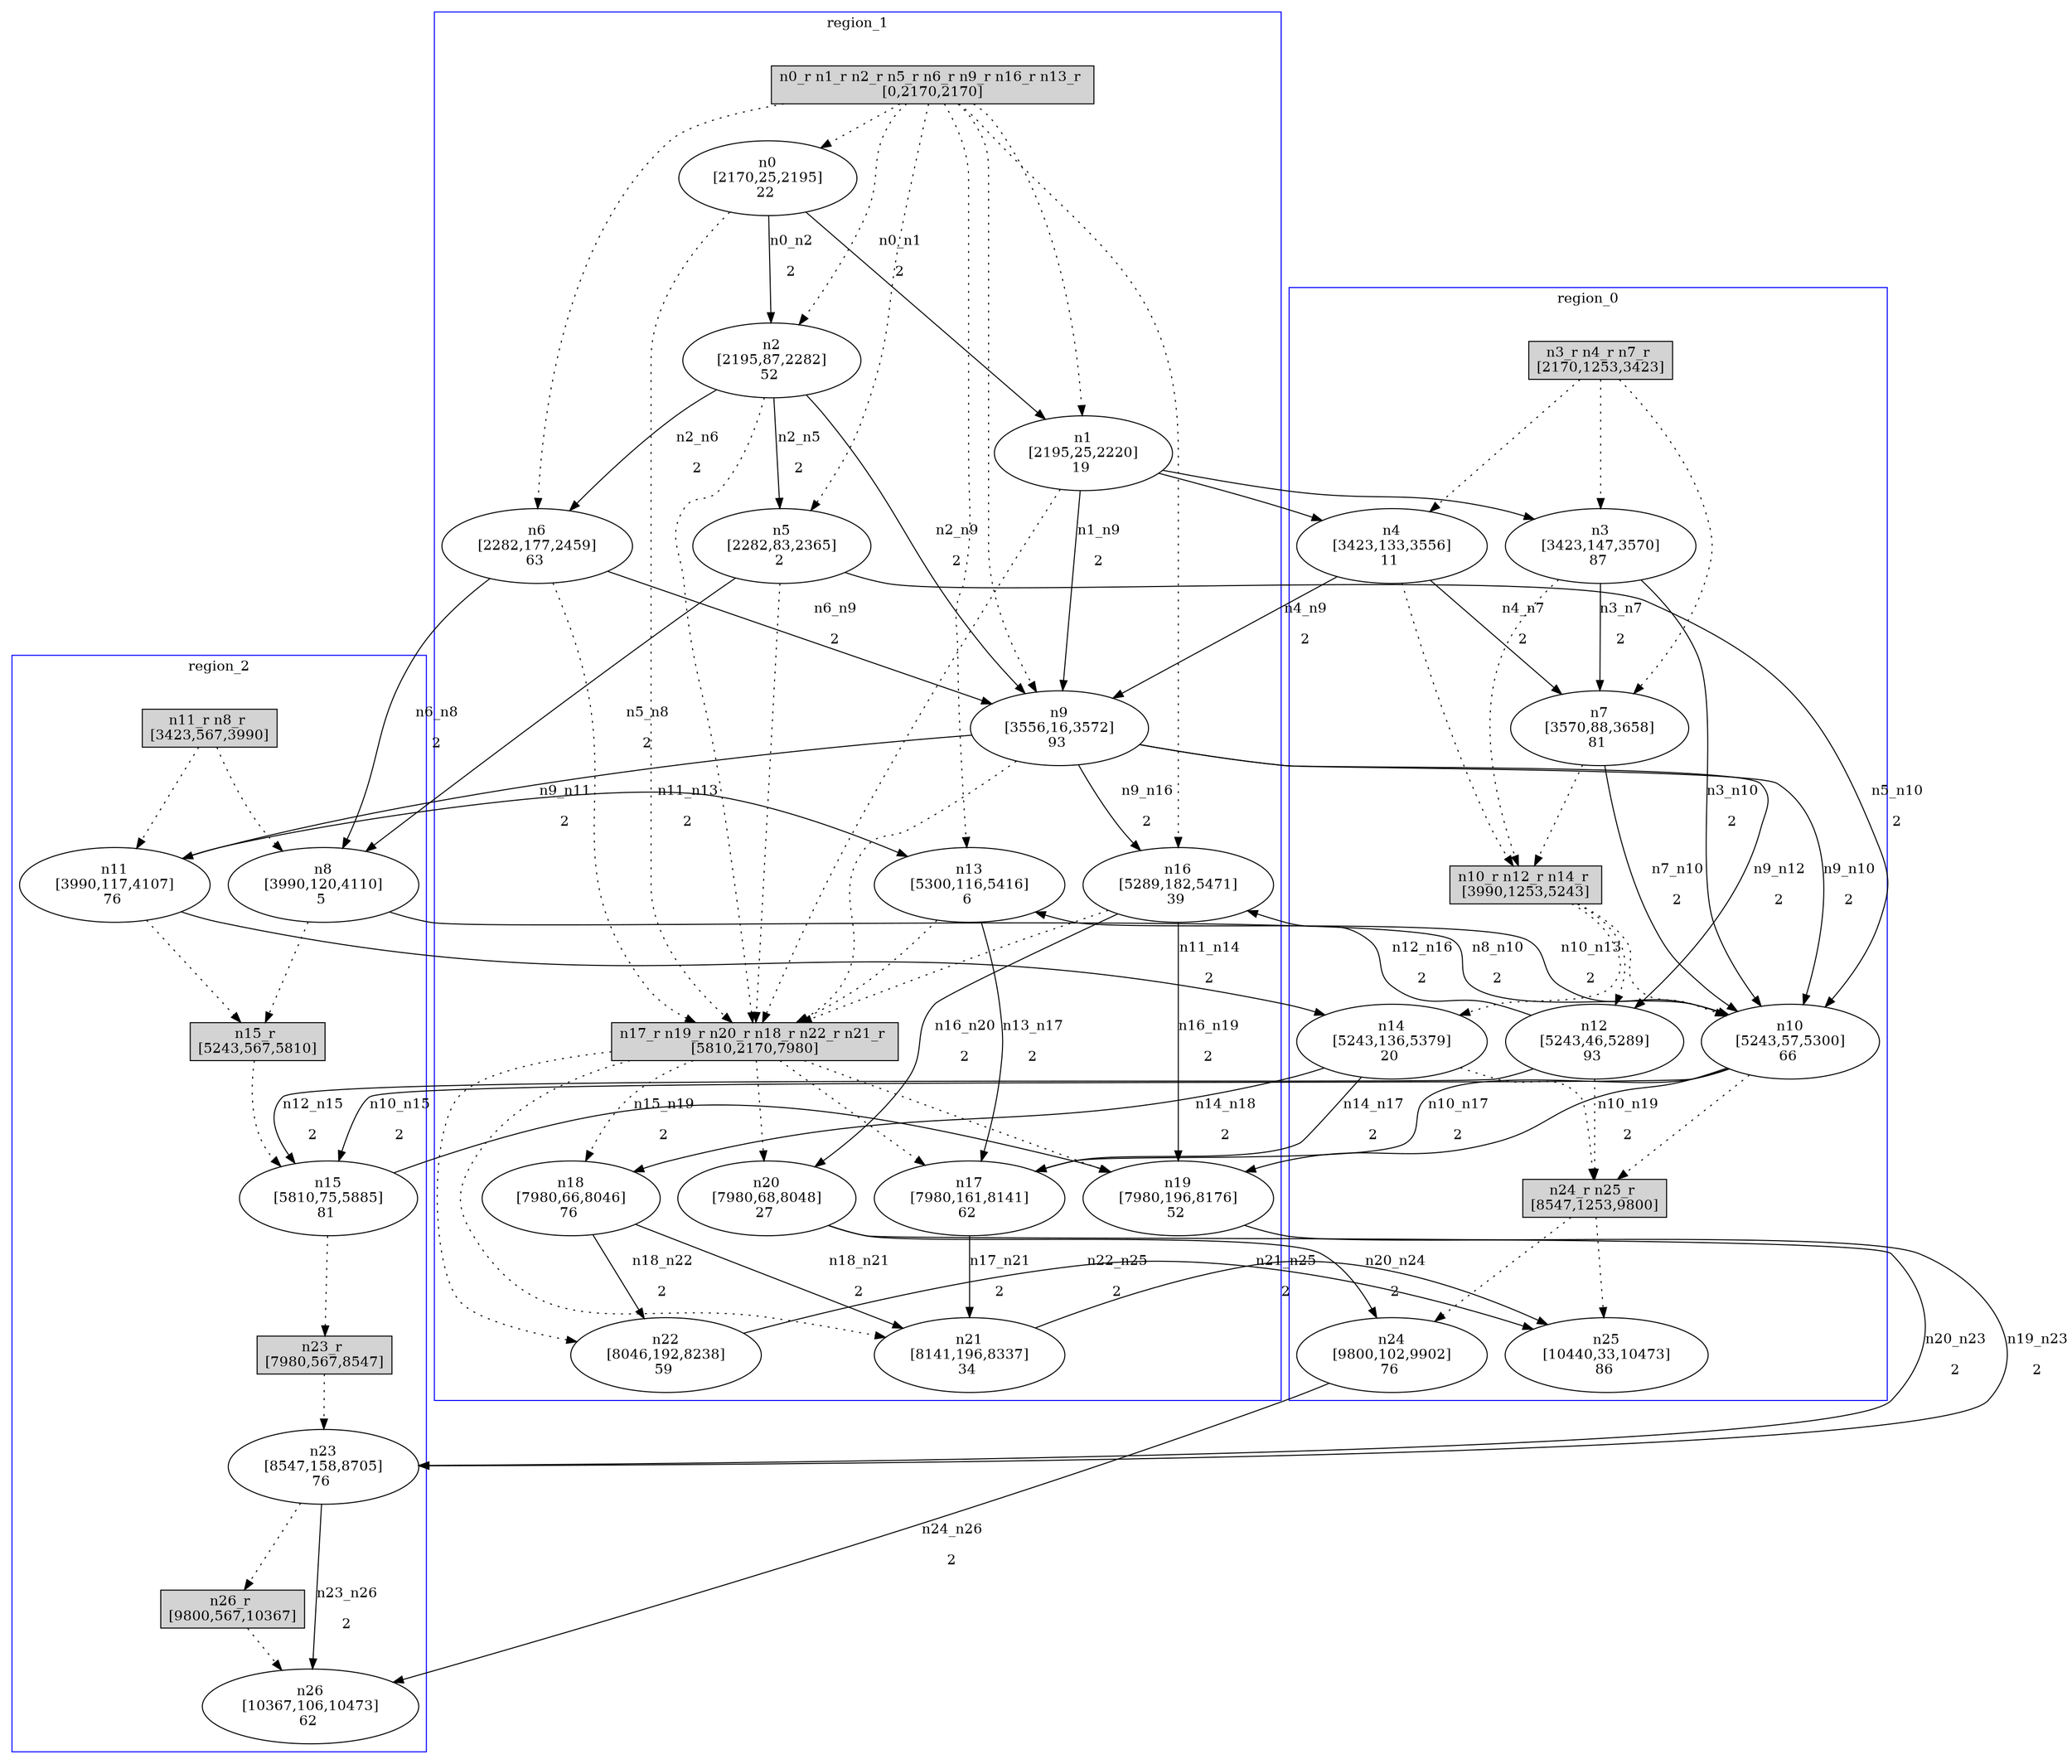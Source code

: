//3-LSsolveMIPnSolStatus 2.
//4-SL 10473.
//5-LSsolveMIPsolveTime(double) 0.143206.
//6-reconfigurateNum(int) 9.
//7-reconfigurateTime(int) 10367.
digraph test_0 {
	size="28,40";
	subgraph cluster0 {
		stytle=filled;
		color=blue;
		label=region_0;
		reconfNode_0_1 [ shape = box, style = filled, label = "n3_r n4_r n7_r \n[2170,1253,3423]" ];
		n3 [ label="n3\n[3423,147,3570]\n87 " ];
		n4 [ label="n4\n[3423,133,3556]\n11 " ];
		n7 [ label="n7\n[3570,88,3658]\n81 " ];
		reconfNode_0_1 -> n3 [ style = dotted ];
		reconfNode_0_1 -> n4 [ style = dotted ];
		reconfNode_0_1 -> n7 [ style = dotted ];
		n3 -> reconfNode_0_2 [ style = dotted ];
		n4 -> reconfNode_0_2 [ style = dotted ];
		n7 -> reconfNode_0_2 [ style = dotted ];
		reconfNode_0_2 [ shape = box, style = filled, label = "n10_r n12_r n14_r \n[3990,1253,5243]" ];
		n10 [ label="n10\n[5243,57,5300]\n66 " ];
		n12 [ label="n12\n[5243,46,5289]\n93 " ];
		n14 [ label="n14\n[5243,136,5379]\n20 " ];
		reconfNode_0_2 -> n10 [ style = dotted ];
		reconfNode_0_2 -> n12 [ style = dotted ];
		reconfNode_0_2 -> n14 [ style = dotted ];
		n10 -> reconfNode_0_3 [ style = dotted ];
		n12 -> reconfNode_0_3 [ style = dotted ];
		n14 -> reconfNode_0_3 [ style = dotted ];
		reconfNode_0_3 [ shape = box, style = filled, label = "n24_r n25_r \n[8547,1253,9800]" ];
		n24 [ label="n24\n[9800,102,9902]\n76 " ];
		n25 [ label="n25\n[10440,33,10473]\n86 " ];
		reconfNode_0_3 -> n24 [ style = dotted ];
		reconfNode_0_3 -> n25 [ style = dotted ];
	}
	subgraph cluster1 {
		stytle=filled;
		color=blue;
		label=region_1;
		reconfNode_1_1 [ shape = box, style = filled, label = "n0_r n1_r n2_r n5_r n6_r n9_r n16_r n13_r \n[0,2170,2170]" ];
		n0 [ label="n0\n[2170,25,2195]\n22 " ];
		n1 [ label="n1\n[2195,25,2220]\n19 " ];
		n2 [ label="n2\n[2195,87,2282]\n52 " ];
		n5 [ label="n5\n[2282,83,2365]\n2 " ];
		n6 [ label="n6\n[2282,177,2459]\n63 " ];
		n9 [ label="n9\n[3556,16,3572]\n93 " ];
		n16 [ label="n16\n[5289,182,5471]\n39 " ];
		n13 [ label="n13\n[5300,116,5416]\n6 " ];
		reconfNode_1_1 -> n0 [ style = dotted ];
		reconfNode_1_1 -> n1 [ style = dotted ];
		reconfNode_1_1 -> n2 [ style = dotted ];
		reconfNode_1_1 -> n5 [ style = dotted ];
		reconfNode_1_1 -> n6 [ style = dotted ];
		reconfNode_1_1 -> n9 [ style = dotted ];
		reconfNode_1_1 -> n16 [ style = dotted ];
		reconfNode_1_1 -> n13 [ style = dotted ];
		n0 -> reconfNode_1_2 [ style = dotted ];
		n1 -> reconfNode_1_2 [ style = dotted ];
		n2 -> reconfNode_1_2 [ style = dotted ];
		n5 -> reconfNode_1_2 [ style = dotted ];
		n6 -> reconfNode_1_2 [ style = dotted ];
		n9 -> reconfNode_1_2 [ style = dotted ];
		n16 -> reconfNode_1_2 [ style = dotted ];
		n13 -> reconfNode_1_2 [ style = dotted ];
		reconfNode_1_2 [ shape = box, style = filled, label = "n17_r n19_r n20_r n18_r n22_r n21_r \n[5810,2170,7980]" ];
		n17 [ label="n17\n[7980,161,8141]\n62 " ];
		n19 [ label="n19\n[7980,196,8176]\n52 " ];
		n20 [ label="n20\n[7980,68,8048]\n27 " ];
		n18 [ label="n18\n[7980,66,8046]\n76 " ];
		n22 [ label="n22\n[8046,192,8238]\n59 " ];
		n21 [ label="n21\n[8141,196,8337]\n34 " ];
		reconfNode_1_2 -> n17 [ style = dotted ];
		reconfNode_1_2 -> n19 [ style = dotted ];
		reconfNode_1_2 -> n20 [ style = dotted ];
		reconfNode_1_2 -> n18 [ style = dotted ];
		reconfNode_1_2 -> n22 [ style = dotted ];
		reconfNode_1_2 -> n21 [ style = dotted ];
	}
	subgraph cluster2 {
		stytle=filled;
		color=blue;
		label=region_2;
		reconfNode_2_1 [ shape = box, style = filled, label = "n11_r n8_r \n[3423,567,3990]" ];
		n11 [ label="n11\n[3990,117,4107]\n76 " ];
		n8 [ label="n8\n[3990,120,4110]\n5 " ];
		reconfNode_2_1 -> n11 [ style = dotted ];
		reconfNode_2_1 -> n8 [ style = dotted ];
		n11 -> reconfNode_2_2 [ style = dotted ];
		n8 -> reconfNode_2_2 [ style = dotted ];
		reconfNode_2_2 [ shape = box, style = filled, label = "n15_r \n[5243,567,5810]" ];
		n15 [ label="n15\n[5810,75,5885]\n81 " ];
		reconfNode_2_2 -> n15 [ style = dotted ];
		n15 -> reconfNode_2_3 [ style = dotted ];
		reconfNode_2_3 [ shape = box, style = filled, label = "n23_r \n[7980,567,8547]" ];
		n23 [ label="n23\n[8547,158,8705]\n76 " ];
		reconfNode_2_3 -> n23 [ style = dotted ];
		n23 -> reconfNode_2_4 [ style = dotted ];
		reconfNode_2_4 [ shape = box, style = filled, label = "n26_r \n[9800,567,10367]" ];
		n26 [ label="n26\n[10367,106,10473]\n62 " ];
		reconfNode_2_4 -> n26 [ style = dotted ];
	}
	n0 -> n1 [ label="n0_n1\n2" ];
	n0 -> n2 [ label="n0_n2\n2" ];
	n1 -> n3 [ label="n1_n3\n2" ];
	n1 -> n4 [ label="n1_n4\n2" ];
	n1 -> n9 [ label="n1_n9\n2" ];
	n2 -> n5 [ label="n2_n5\n2" ];
	n2 -> n6 [ label="n2_n6\n2" ];
	n2 -> n9 [ label="n2_n9\n2" ];
	n3 -> n7 [ label="n3_n7\n2" ];
	n3 -> n10 [ label="n3_n10\n2" ];
	n4 -> n7 [ label="n4_n7\n2" ];
	n4 -> n9 [ label="n4_n9\n2" ];
	n9 -> n10 [ label="n9_n10\n2" ];
	n9 -> n11 [ label="n9_n11\n2" ];
	n9 -> n12 [ label="n9_n12\n2" ];
	n9 -> n16 [ label="n9_n16\n2" ];
	n5 -> n8 [ label="n5_n8\n2" ];
	n5 -> n10 [ label="n5_n10\n2" ];
	n6 -> n8 [ label="n6_n8\n2" ];
	n6 -> n9 [ label="n6_n9\n2" ];
	n7 -> n10 [ label="n7_n10\n2" ];
	n10 -> n13 [ label="n10_n13\n2" ];
	n10 -> n15 [ label="n10_n15\n2" ];
	n10 -> n17 [ label="n10_n17\n2" ];
	n10 -> n19 [ label="n10_n19\n2" ];
	n8 -> n10 [ label="n8_n10\n2" ];
	n11 -> n13 [ label="n11_n13\n2" ];
	n11 -> n14 [ label="n11_n14\n2" ];
	n12 -> n15 [ label="n12_n15\n2" ];
	n12 -> n16 [ label="n12_n16\n2" ];
	n16 -> n19 [ label="n16_n19\n2" ];
	n16 -> n20 [ label="n16_n20\n2" ];
	n13 -> n17 [ label="n13_n17\n2" ];
	n15 -> n19 [ label="n15_n19\n2" ];
	n17 -> n21 [ label="n17_n21\n2" ];
	n19 -> n23 [ label="n19_n23\n2" ];
	n14 -> n17 [ label="n14_n17\n2" ];
	n14 -> n18 [ label="n14_n18\n2" ];
	n18 -> n21 [ label="n18_n21\n2" ];
	n18 -> n22 [ label="n18_n22\n2" ];
	n20 -> n23 [ label="n20_n23\n2" ];
	n20 -> n24 [ label="n20_n24\n2" ];
	n21 -> n25 [ label="n21_n25\n2" ];
	n22 -> n25 [ label="n22_n25\n2" ];
	n23 -> n26 [ label="n23_n26\n2" ];
	n24 -> n26 [ label="n24_n26\n2" ];
}
